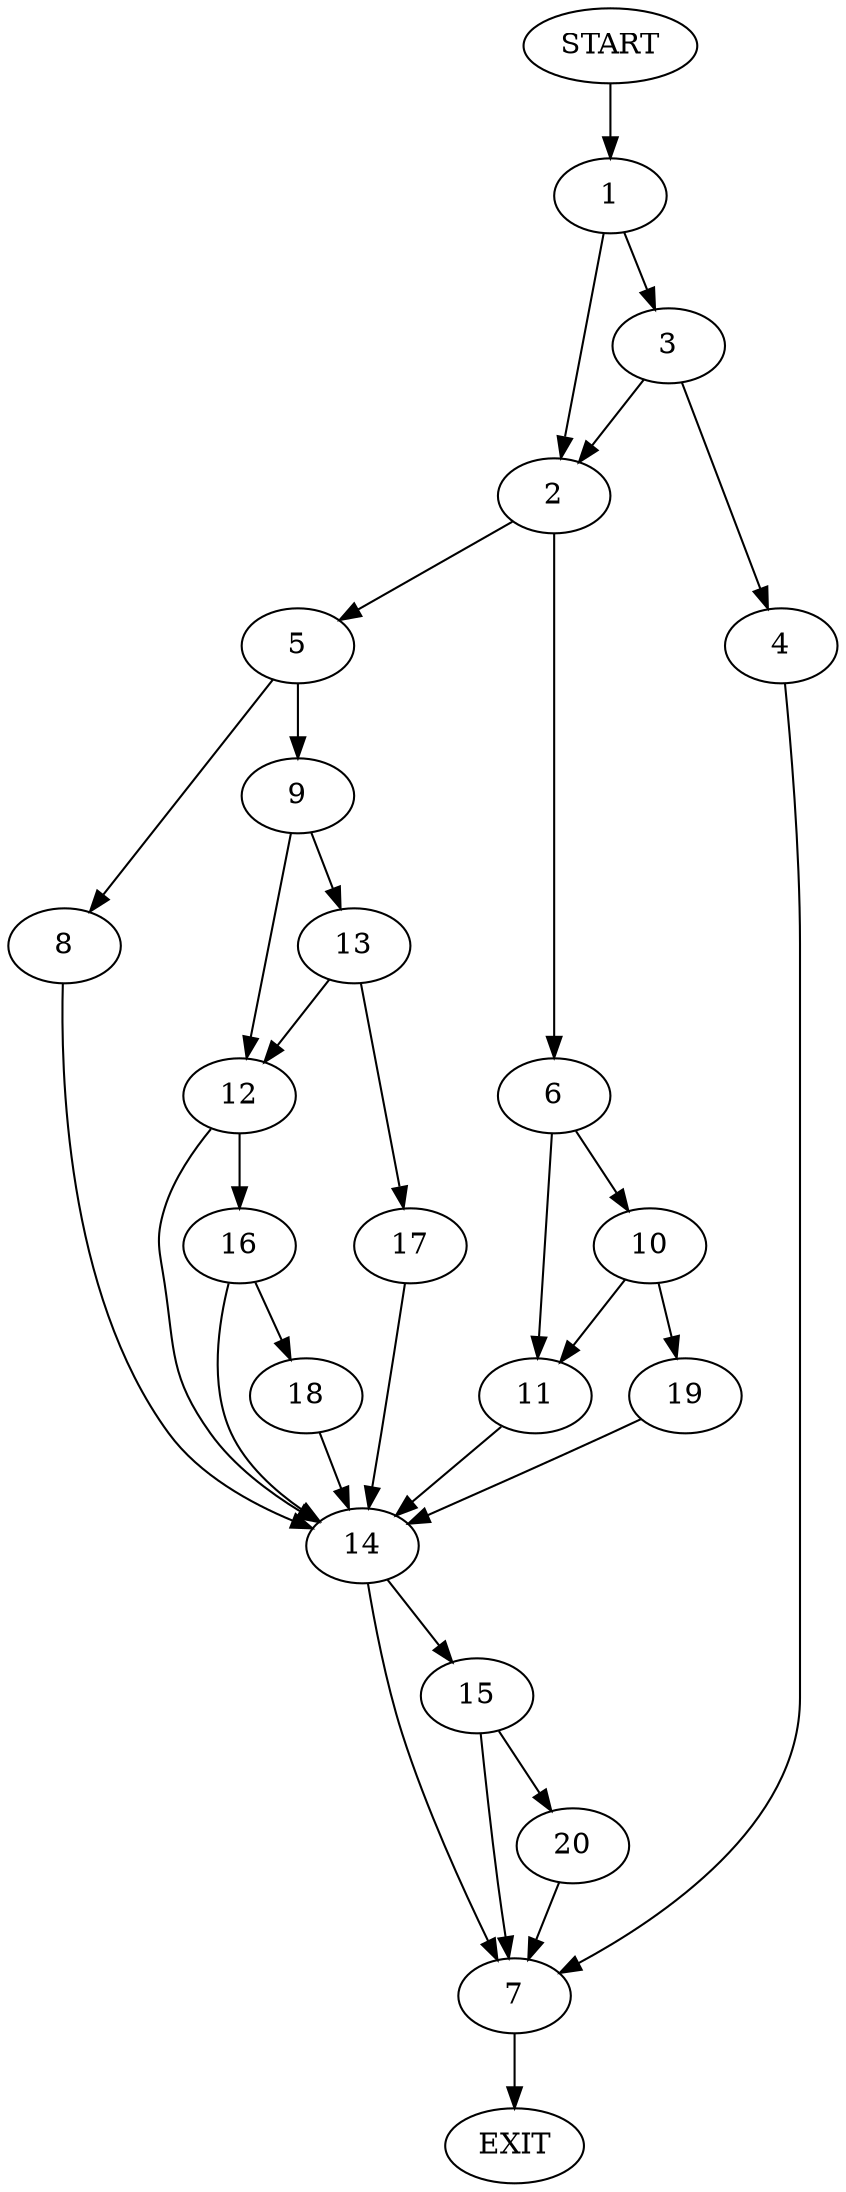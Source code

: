 digraph {
0 [label="START"]
21 [label="EXIT"]
0 -> 1
1 -> 2
1 -> 3
3 -> 2
3 -> 4
2 -> 5
2 -> 6
4 -> 7
7 -> 21
5 -> 8
5 -> 9
6 -> 10
6 -> 11
9 -> 12
9 -> 13
8 -> 14
14 -> 7
14 -> 15
12 -> 14
12 -> 16
13 -> 17
13 -> 12
17 -> 14
16 -> 14
16 -> 18
18 -> 14
10 -> 19
10 -> 11
11 -> 14
19 -> 14
15 -> 7
15 -> 20
20 -> 7
}
